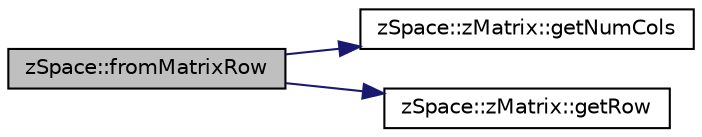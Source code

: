 digraph "zSpace::fromMatrixRow"
{
 // LATEX_PDF_SIZE
  edge [fontname="Helvetica",fontsize="10",labelfontname="Helvetica",labelfontsize="10"];
  node [fontname="Helvetica",fontsize="10",shape=record];
  rankdir="LR";
  Node39 [label="zSpace::fromMatrixRow",height=0.2,width=0.4,color="black", fillcolor="grey75", style="filled", fontcolor="black",tooltip="This method a zVector from the input matrix row."];
  Node39 -> Node40 [color="midnightblue",fontsize="10",style="solid",fontname="Helvetica"];
  Node40 [label="zSpace::zMatrix::getNumCols",height=0.2,width=0.4,color="black", fillcolor="white", style="filled",URL="$classz_space_1_1z_matrix.html#a9f99bbcdb6224e24488e8e01d51937be",tooltip="This method gets the number of columns in the matrix."];
  Node39 -> Node41 [color="midnightblue",fontsize="10",style="solid",fontname="Helvetica"];
  Node41 [label="zSpace::zMatrix::getRow",height=0.2,width=0.4,color="black", fillcolor="white", style="filled",URL="$classz_space_1_1z_matrix.html#a65c848d1249b713e9c1e5e4dbb096d15",tooltip="This method gets the row values as container of values at the input row index."];
}
